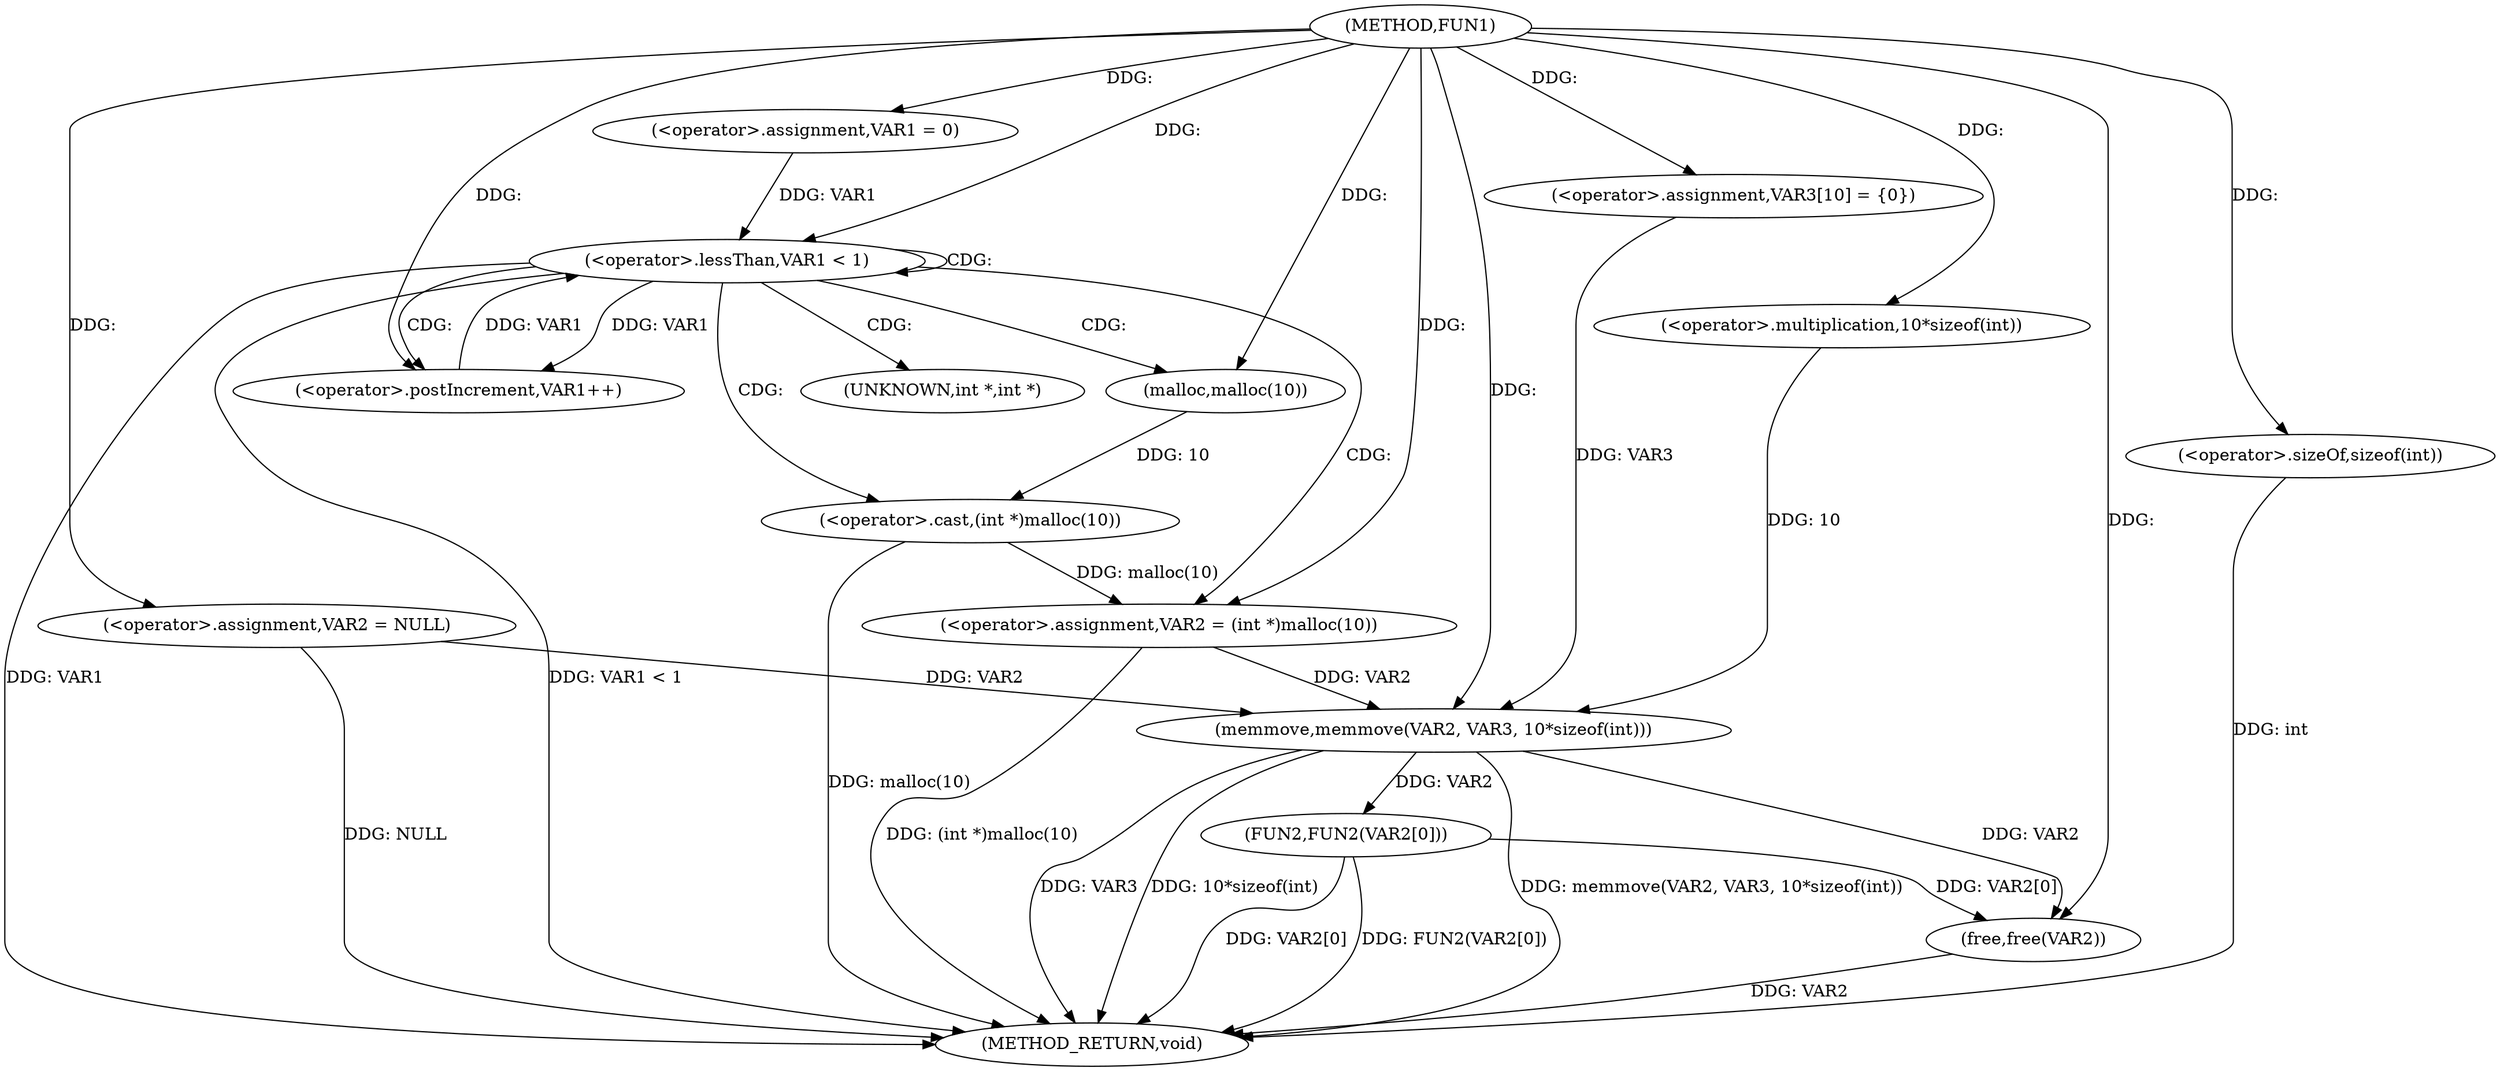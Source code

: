 digraph FUN1 {  
"1000100" [label = "(METHOD,FUN1)" ]
"1000140" [label = "(METHOD_RETURN,void)" ]
"1000104" [label = "(<operator>.assignment,VAR2 = NULL)" ]
"1000108" [label = "(<operator>.assignment,VAR1 = 0)" ]
"1000111" [label = "(<operator>.lessThan,VAR1 < 1)" ]
"1000114" [label = "(<operator>.postIncrement,VAR1++)" ]
"1000117" [label = "(<operator>.assignment,VAR2 = (int *)malloc(10))" ]
"1000119" [label = "(<operator>.cast,(int *)malloc(10))" ]
"1000121" [label = "(malloc,malloc(10))" ]
"1000125" [label = "(<operator>.assignment,VAR3[10] = {0})" ]
"1000127" [label = "(memmove,memmove(VAR2, VAR3, 10*sizeof(int)))" ]
"1000130" [label = "(<operator>.multiplication,10*sizeof(int))" ]
"1000132" [label = "(<operator>.sizeOf,sizeof(int))" ]
"1000134" [label = "(FUN2,FUN2(VAR2[0]))" ]
"1000138" [label = "(free,free(VAR2))" ]
"1000120" [label = "(UNKNOWN,int *,int *)" ]
  "1000127" -> "1000140"  [ label = "DDG: 10*sizeof(int)"] 
  "1000119" -> "1000140"  [ label = "DDG: malloc(10)"] 
  "1000127" -> "1000140"  [ label = "DDG: memmove(VAR2, VAR3, 10*sizeof(int))"] 
  "1000134" -> "1000140"  [ label = "DDG: VAR2[0]"] 
  "1000117" -> "1000140"  [ label = "DDG: (int *)malloc(10)"] 
  "1000111" -> "1000140"  [ label = "DDG: VAR1 < 1"] 
  "1000104" -> "1000140"  [ label = "DDG: NULL"] 
  "1000138" -> "1000140"  [ label = "DDG: VAR2"] 
  "1000127" -> "1000140"  [ label = "DDG: VAR3"] 
  "1000134" -> "1000140"  [ label = "DDG: FUN2(VAR2[0])"] 
  "1000132" -> "1000140"  [ label = "DDG: int"] 
  "1000111" -> "1000140"  [ label = "DDG: VAR1"] 
  "1000100" -> "1000104"  [ label = "DDG: "] 
  "1000100" -> "1000108"  [ label = "DDG: "] 
  "1000114" -> "1000111"  [ label = "DDG: VAR1"] 
  "1000108" -> "1000111"  [ label = "DDG: VAR1"] 
  "1000100" -> "1000111"  [ label = "DDG: "] 
  "1000111" -> "1000114"  [ label = "DDG: VAR1"] 
  "1000100" -> "1000114"  [ label = "DDG: "] 
  "1000119" -> "1000117"  [ label = "DDG: malloc(10)"] 
  "1000100" -> "1000117"  [ label = "DDG: "] 
  "1000121" -> "1000119"  [ label = "DDG: 10"] 
  "1000100" -> "1000121"  [ label = "DDG: "] 
  "1000100" -> "1000125"  [ label = "DDG: "] 
  "1000104" -> "1000127"  [ label = "DDG: VAR2"] 
  "1000117" -> "1000127"  [ label = "DDG: VAR2"] 
  "1000100" -> "1000127"  [ label = "DDG: "] 
  "1000125" -> "1000127"  [ label = "DDG: VAR3"] 
  "1000130" -> "1000127"  [ label = "DDG: 10"] 
  "1000100" -> "1000130"  [ label = "DDG: "] 
  "1000100" -> "1000132"  [ label = "DDG: "] 
  "1000127" -> "1000134"  [ label = "DDG: VAR2"] 
  "1000134" -> "1000138"  [ label = "DDG: VAR2[0]"] 
  "1000127" -> "1000138"  [ label = "DDG: VAR2"] 
  "1000100" -> "1000138"  [ label = "DDG: "] 
  "1000111" -> "1000120"  [ label = "CDG: "] 
  "1000111" -> "1000121"  [ label = "CDG: "] 
  "1000111" -> "1000117"  [ label = "CDG: "] 
  "1000111" -> "1000119"  [ label = "CDG: "] 
  "1000111" -> "1000111"  [ label = "CDG: "] 
  "1000111" -> "1000114"  [ label = "CDG: "] 
}
